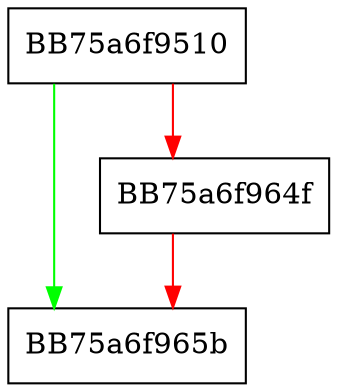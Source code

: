 digraph ArScan {
  node [shape="box"];
  graph [splines=ortho];
  BB75a6f9510 -> BB75a6f965b [color="green"];
  BB75a6f9510 -> BB75a6f964f [color="red"];
  BB75a6f964f -> BB75a6f965b [color="red"];
}